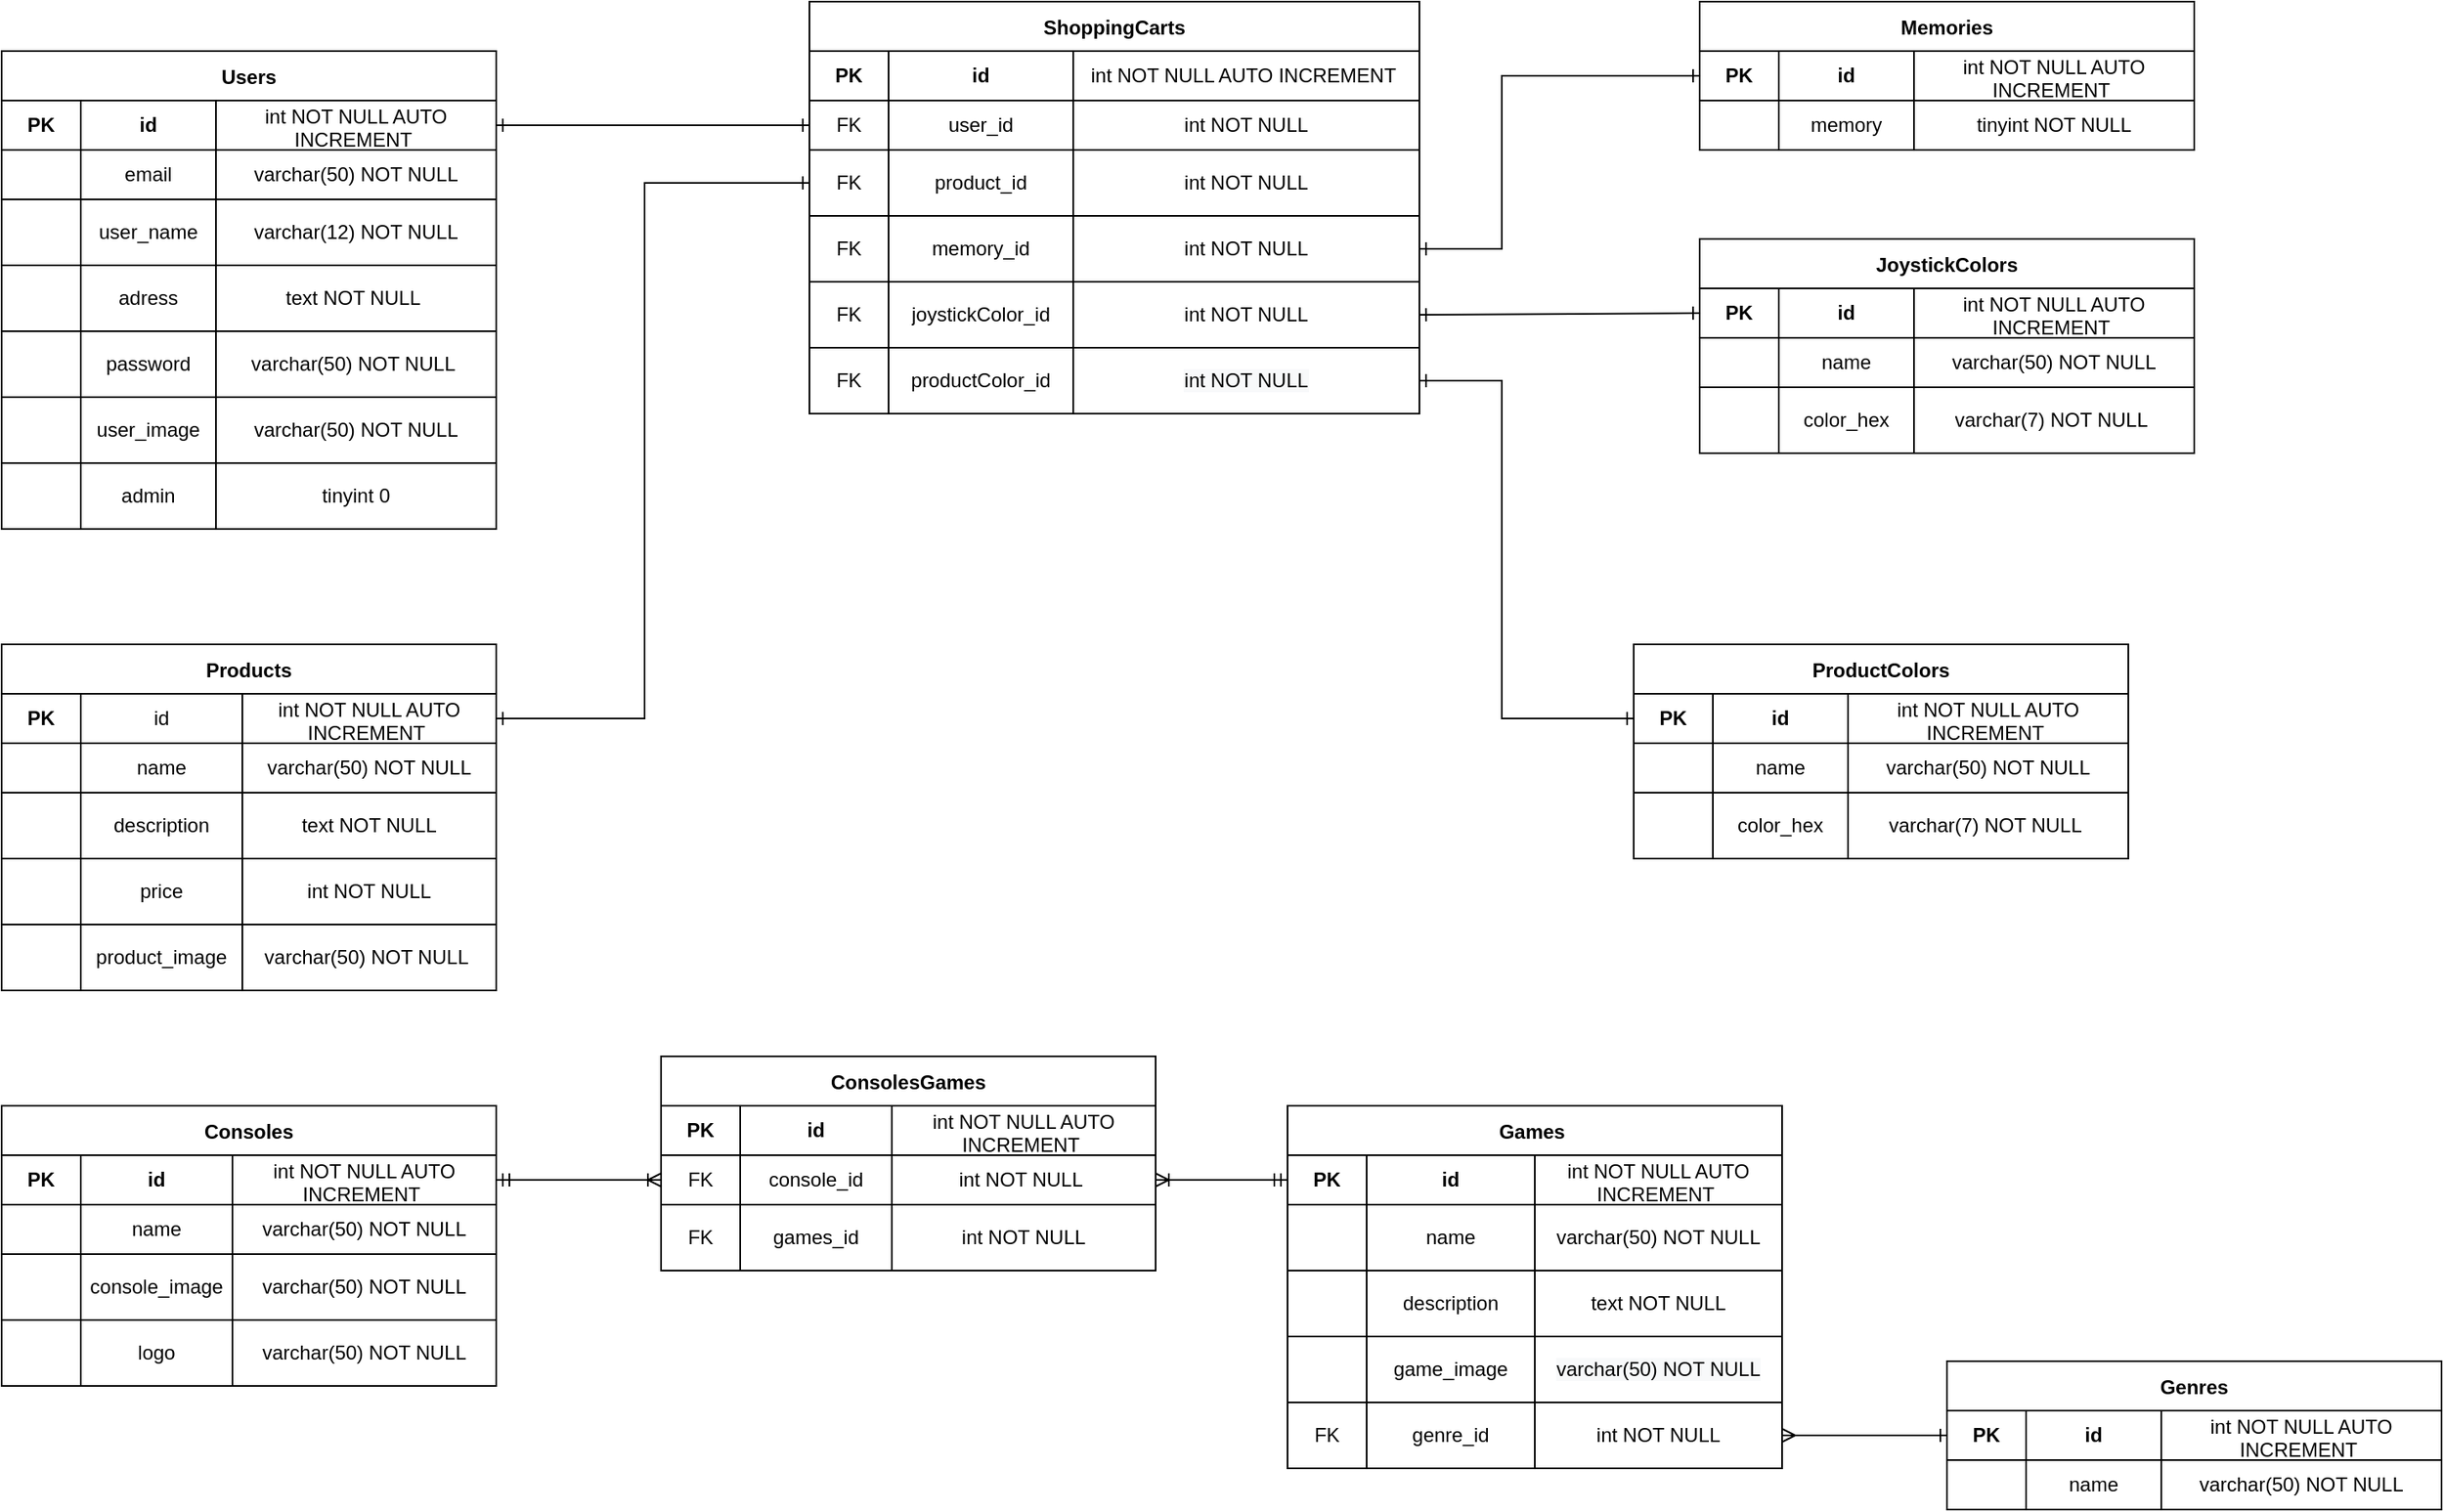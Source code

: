 <mxfile version="16.4.2" type="device"><diagram id="Uuc6GRRyOj9yJHIuV8ly" name="Page-1"><mxGraphModel dx="3389" dy="2111" grid="1" gridSize="10" guides="1" tooltips="1" connect="1" arrows="1" fold="1" page="1" pageScale="1" pageWidth="1700" pageHeight="1100" math="0" shadow="0"><root><mxCell id="0"/><mxCell id="1" parent="0"/><mxCell id="9LgNfFecICi6VEg6Y8LA-12" value="Users" style="shape=table;startSize=30;container=1;collapsible=0;childLayout=tableLayout;fontStyle=1;align=center;" vertex="1" parent="1"><mxGeometry x="80" y="110" width="300" height="290" as="geometry"/></mxCell><mxCell id="9LgNfFecICi6VEg6Y8LA-13" value="" style="shape=tableRow;horizontal=0;startSize=0;swimlaneHead=0;swimlaneBody=0;top=0;left=0;bottom=0;right=0;collapsible=0;dropTarget=0;fillColor=none;points=[[0,0.5],[1,0.5]];portConstraint=eastwest;" vertex="1" parent="9LgNfFecICi6VEg6Y8LA-12"><mxGeometry y="30" width="300" height="30" as="geometry"/></mxCell><mxCell id="9LgNfFecICi6VEg6Y8LA-14" value="&lt;b&gt;PK&lt;/b&gt;" style="shape=partialRectangle;html=1;whiteSpace=wrap;connectable=0;fillColor=none;top=0;left=0;bottom=0;right=0;overflow=hidden;" vertex="1" parent="9LgNfFecICi6VEg6Y8LA-13"><mxGeometry width="48" height="30" as="geometry"><mxRectangle width="48" height="30" as="alternateBounds"/></mxGeometry></mxCell><mxCell id="9LgNfFecICi6VEg6Y8LA-15" value="&lt;b&gt;id&lt;/b&gt;" style="shape=partialRectangle;html=1;whiteSpace=wrap;connectable=0;fillColor=none;top=0;left=0;bottom=0;right=0;overflow=hidden;" vertex="1" parent="9LgNfFecICi6VEg6Y8LA-13"><mxGeometry x="48" width="82" height="30" as="geometry"><mxRectangle width="82" height="30" as="alternateBounds"/></mxGeometry></mxCell><mxCell id="9LgNfFecICi6VEg6Y8LA-16" value="int NOT NULL AUTO INCREMENT&amp;nbsp;" style="shape=partialRectangle;html=1;whiteSpace=wrap;connectable=0;fillColor=none;top=0;left=0;bottom=0;right=0;overflow=hidden;" vertex="1" parent="9LgNfFecICi6VEg6Y8LA-13"><mxGeometry x="130" width="170" height="30" as="geometry"><mxRectangle width="170" height="30" as="alternateBounds"/></mxGeometry></mxCell><mxCell id="9LgNfFecICi6VEg6Y8LA-38" style="shape=tableRow;horizontal=0;startSize=0;swimlaneHead=0;swimlaneBody=0;top=0;left=0;bottom=0;right=0;collapsible=0;dropTarget=0;fillColor=none;points=[[0,0.5],[1,0.5]];portConstraint=eastwest;" vertex="1" parent="9LgNfFecICi6VEg6Y8LA-12"><mxGeometry y="60" width="300" height="30" as="geometry"/></mxCell><mxCell id="9LgNfFecICi6VEg6Y8LA-39" style="shape=partialRectangle;html=1;whiteSpace=wrap;connectable=0;fillColor=none;top=0;left=0;bottom=0;right=0;overflow=hidden;" vertex="1" parent="9LgNfFecICi6VEg6Y8LA-38"><mxGeometry width="48" height="30" as="geometry"><mxRectangle width="48" height="30" as="alternateBounds"/></mxGeometry></mxCell><mxCell id="9LgNfFecICi6VEg6Y8LA-40" value="email" style="shape=partialRectangle;html=1;whiteSpace=wrap;connectable=0;fillColor=none;top=0;left=0;bottom=0;right=0;overflow=hidden;" vertex="1" parent="9LgNfFecICi6VEg6Y8LA-38"><mxGeometry x="48" width="82" height="30" as="geometry"><mxRectangle width="82" height="30" as="alternateBounds"/></mxGeometry></mxCell><mxCell id="9LgNfFecICi6VEg6Y8LA-41" value="varchar(50) NOT NULL" style="shape=partialRectangle;html=1;whiteSpace=wrap;connectable=0;fillColor=none;top=0;left=0;bottom=0;right=0;overflow=hidden;" vertex="1" parent="9LgNfFecICi6VEg6Y8LA-38"><mxGeometry x="130" width="170" height="30" as="geometry"><mxRectangle width="170" height="30" as="alternateBounds"/></mxGeometry></mxCell><mxCell id="9LgNfFecICi6VEg6Y8LA-17" value="" style="shape=tableRow;horizontal=0;startSize=0;swimlaneHead=0;swimlaneBody=0;top=0;left=0;bottom=0;right=0;collapsible=0;dropTarget=0;fillColor=none;points=[[0,0.5],[1,0.5]];portConstraint=eastwest;" vertex="1" parent="9LgNfFecICi6VEg6Y8LA-12"><mxGeometry y="90" width="300" height="40" as="geometry"/></mxCell><mxCell id="9LgNfFecICi6VEg6Y8LA-18" value="" style="shape=partialRectangle;html=1;whiteSpace=wrap;connectable=0;fillColor=none;top=0;left=0;bottom=0;right=0;overflow=hidden;" vertex="1" parent="9LgNfFecICi6VEg6Y8LA-17"><mxGeometry width="48" height="40" as="geometry"><mxRectangle width="48" height="40" as="alternateBounds"/></mxGeometry></mxCell><mxCell id="9LgNfFecICi6VEg6Y8LA-19" value="user_name" style="shape=partialRectangle;html=1;whiteSpace=wrap;connectable=0;fillColor=none;top=0;left=0;bottom=0;right=0;overflow=hidden;" vertex="1" parent="9LgNfFecICi6VEg6Y8LA-17"><mxGeometry x="48" width="82" height="40" as="geometry"><mxRectangle width="82" height="40" as="alternateBounds"/></mxGeometry></mxCell><mxCell id="9LgNfFecICi6VEg6Y8LA-20" value="varchar(12) NOT NULL" style="shape=partialRectangle;html=1;whiteSpace=wrap;connectable=0;fillColor=none;top=0;left=0;bottom=0;right=0;overflow=hidden;" vertex="1" parent="9LgNfFecICi6VEg6Y8LA-17"><mxGeometry x="130" width="170" height="40" as="geometry"><mxRectangle width="170" height="40" as="alternateBounds"/></mxGeometry></mxCell><mxCell id="9LgNfFecICi6VEg6Y8LA-21" value="" style="shape=tableRow;horizontal=0;startSize=0;swimlaneHead=0;swimlaneBody=0;top=0;left=0;bottom=0;right=0;collapsible=0;dropTarget=0;fillColor=none;points=[[0,0.5],[1,0.5]];portConstraint=eastwest;" vertex="1" parent="9LgNfFecICi6VEg6Y8LA-12"><mxGeometry y="130" width="300" height="40" as="geometry"/></mxCell><mxCell id="9LgNfFecICi6VEg6Y8LA-22" value="" style="shape=partialRectangle;html=1;whiteSpace=wrap;connectable=0;fillColor=none;top=0;left=0;bottom=0;right=0;overflow=hidden;" vertex="1" parent="9LgNfFecICi6VEg6Y8LA-21"><mxGeometry width="48" height="40" as="geometry"><mxRectangle width="48" height="40" as="alternateBounds"/></mxGeometry></mxCell><mxCell id="9LgNfFecICi6VEg6Y8LA-23" value="adress" style="shape=partialRectangle;html=1;whiteSpace=wrap;connectable=0;fillColor=none;top=0;left=0;bottom=0;right=0;overflow=hidden;" vertex="1" parent="9LgNfFecICi6VEg6Y8LA-21"><mxGeometry x="48" width="82" height="40" as="geometry"><mxRectangle width="82" height="40" as="alternateBounds"/></mxGeometry></mxCell><mxCell id="9LgNfFecICi6VEg6Y8LA-24" value="text NOT NULL&amp;nbsp;" style="shape=partialRectangle;html=1;whiteSpace=wrap;connectable=0;fillColor=none;top=0;left=0;bottom=0;right=0;overflow=hidden;" vertex="1" parent="9LgNfFecICi6VEg6Y8LA-21"><mxGeometry x="130" width="170" height="40" as="geometry"><mxRectangle width="170" height="40" as="alternateBounds"/></mxGeometry></mxCell><mxCell id="9LgNfFecICi6VEg6Y8LA-26" style="shape=tableRow;horizontal=0;startSize=0;swimlaneHead=0;swimlaneBody=0;top=0;left=0;bottom=0;right=0;collapsible=0;dropTarget=0;fillColor=none;points=[[0,0.5],[1,0.5]];portConstraint=eastwest;" vertex="1" parent="9LgNfFecICi6VEg6Y8LA-12"><mxGeometry y="170" width="300" height="40" as="geometry"/></mxCell><mxCell id="9LgNfFecICi6VEg6Y8LA-27" style="shape=partialRectangle;html=1;whiteSpace=wrap;connectable=0;fillColor=none;top=0;left=0;bottom=0;right=0;overflow=hidden;" vertex="1" parent="9LgNfFecICi6VEg6Y8LA-26"><mxGeometry width="48" height="40" as="geometry"><mxRectangle width="48" height="40" as="alternateBounds"/></mxGeometry></mxCell><mxCell id="9LgNfFecICi6VEg6Y8LA-28" value="password" style="shape=partialRectangle;html=1;whiteSpace=wrap;connectable=0;fillColor=none;top=0;left=0;bottom=0;right=0;overflow=hidden;" vertex="1" parent="9LgNfFecICi6VEg6Y8LA-26"><mxGeometry x="48" width="82" height="40" as="geometry"><mxRectangle width="82" height="40" as="alternateBounds"/></mxGeometry></mxCell><mxCell id="9LgNfFecICi6VEg6Y8LA-29" value="varchar(50) NOT NULL&amp;nbsp;" style="shape=partialRectangle;html=1;whiteSpace=wrap;connectable=0;fillColor=none;top=0;left=0;bottom=0;right=0;overflow=hidden;" vertex="1" parent="9LgNfFecICi6VEg6Y8LA-26"><mxGeometry x="130" width="170" height="40" as="geometry"><mxRectangle width="170" height="40" as="alternateBounds"/></mxGeometry></mxCell><mxCell id="9LgNfFecICi6VEg6Y8LA-30" style="shape=tableRow;horizontal=0;startSize=0;swimlaneHead=0;swimlaneBody=0;top=0;left=0;bottom=0;right=0;collapsible=0;dropTarget=0;fillColor=none;points=[[0,0.5],[1,0.5]];portConstraint=eastwest;" vertex="1" parent="9LgNfFecICi6VEg6Y8LA-12"><mxGeometry y="210" width="300" height="40" as="geometry"/></mxCell><mxCell id="9LgNfFecICi6VEg6Y8LA-31" style="shape=partialRectangle;html=1;whiteSpace=wrap;connectable=0;fillColor=none;top=0;left=0;bottom=0;right=0;overflow=hidden;" vertex="1" parent="9LgNfFecICi6VEg6Y8LA-30"><mxGeometry width="48" height="40" as="geometry"><mxRectangle width="48" height="40" as="alternateBounds"/></mxGeometry></mxCell><mxCell id="9LgNfFecICi6VEg6Y8LA-32" value="user_image" style="shape=partialRectangle;html=1;whiteSpace=wrap;connectable=0;fillColor=none;top=0;left=0;bottom=0;right=0;overflow=hidden;" vertex="1" parent="9LgNfFecICi6VEg6Y8LA-30"><mxGeometry x="48" width="82" height="40" as="geometry"><mxRectangle width="82" height="40" as="alternateBounds"/></mxGeometry></mxCell><mxCell id="9LgNfFecICi6VEg6Y8LA-33" value="varchar(50) NOT NULL" style="shape=partialRectangle;html=1;whiteSpace=wrap;connectable=0;fillColor=none;top=0;left=0;bottom=0;right=0;overflow=hidden;" vertex="1" parent="9LgNfFecICi6VEg6Y8LA-30"><mxGeometry x="130" width="170" height="40" as="geometry"><mxRectangle width="170" height="40" as="alternateBounds"/></mxGeometry></mxCell><mxCell id="9LgNfFecICi6VEg6Y8LA-34" style="shape=tableRow;horizontal=0;startSize=0;swimlaneHead=0;swimlaneBody=0;top=0;left=0;bottom=0;right=0;collapsible=0;dropTarget=0;fillColor=none;points=[[0,0.5],[1,0.5]];portConstraint=eastwest;" vertex="1" parent="9LgNfFecICi6VEg6Y8LA-12"><mxGeometry y="250" width="300" height="40" as="geometry"/></mxCell><mxCell id="9LgNfFecICi6VEg6Y8LA-35" style="shape=partialRectangle;html=1;whiteSpace=wrap;connectable=0;fillColor=none;top=0;left=0;bottom=0;right=0;overflow=hidden;" vertex="1" parent="9LgNfFecICi6VEg6Y8LA-34"><mxGeometry width="48" height="40" as="geometry"><mxRectangle width="48" height="40" as="alternateBounds"/></mxGeometry></mxCell><mxCell id="9LgNfFecICi6VEg6Y8LA-36" value="admin" style="shape=partialRectangle;html=1;whiteSpace=wrap;connectable=0;fillColor=none;top=0;left=0;bottom=0;right=0;overflow=hidden;" vertex="1" parent="9LgNfFecICi6VEg6Y8LA-34"><mxGeometry x="48" width="82" height="40" as="geometry"><mxRectangle width="82" height="40" as="alternateBounds"/></mxGeometry></mxCell><mxCell id="9LgNfFecICi6VEg6Y8LA-37" value="tinyint 0" style="shape=partialRectangle;html=1;whiteSpace=wrap;connectable=0;fillColor=none;top=0;left=0;bottom=0;right=0;overflow=hidden;" vertex="1" parent="9LgNfFecICi6VEg6Y8LA-34"><mxGeometry x="130" width="170" height="40" as="geometry"><mxRectangle width="170" height="40" as="alternateBounds"/></mxGeometry></mxCell><mxCell id="9LgNfFecICi6VEg6Y8LA-59" value="Products" style="shape=table;startSize=30;container=1;collapsible=0;childLayout=tableLayout;fontStyle=1;align=center;" vertex="1" parent="1"><mxGeometry x="80" y="470" width="300" height="210" as="geometry"/></mxCell><mxCell id="9LgNfFecICi6VEg6Y8LA-60" value="" style="shape=tableRow;horizontal=0;startSize=0;swimlaneHead=0;swimlaneBody=0;top=0;left=0;bottom=0;right=0;collapsible=0;dropTarget=0;fillColor=none;points=[[0,0.5],[1,0.5]];portConstraint=eastwest;" vertex="1" parent="9LgNfFecICi6VEg6Y8LA-59"><mxGeometry y="30" width="300" height="30" as="geometry"/></mxCell><mxCell id="9LgNfFecICi6VEg6Y8LA-61" value="&lt;b&gt;PK&lt;/b&gt;" style="shape=partialRectangle;html=1;whiteSpace=wrap;connectable=0;fillColor=none;top=0;left=0;bottom=0;right=0;overflow=hidden;" vertex="1" parent="9LgNfFecICi6VEg6Y8LA-60"><mxGeometry width="48" height="30" as="geometry"><mxRectangle width="48" height="30" as="alternateBounds"/></mxGeometry></mxCell><mxCell id="9LgNfFecICi6VEg6Y8LA-62" value="id" style="shape=partialRectangle;html=1;whiteSpace=wrap;connectable=0;fillColor=none;top=0;left=0;bottom=0;right=0;overflow=hidden;" vertex="1" parent="9LgNfFecICi6VEg6Y8LA-60"><mxGeometry x="48" width="98" height="30" as="geometry"><mxRectangle width="98" height="30" as="alternateBounds"/></mxGeometry></mxCell><mxCell id="9LgNfFecICi6VEg6Y8LA-63" value="int NOT NULL AUTO INCREMENT&amp;nbsp;" style="shape=partialRectangle;html=1;whiteSpace=wrap;connectable=0;fillColor=none;top=0;left=0;bottom=0;right=0;overflow=hidden;" vertex="1" parent="9LgNfFecICi6VEg6Y8LA-60"><mxGeometry x="146" width="154" height="30" as="geometry"><mxRectangle width="154" height="30" as="alternateBounds"/></mxGeometry></mxCell><mxCell id="9LgNfFecICi6VEg6Y8LA-64" style="shape=tableRow;horizontal=0;startSize=0;swimlaneHead=0;swimlaneBody=0;top=0;left=0;bottom=0;right=0;collapsible=0;dropTarget=0;fillColor=none;points=[[0,0.5],[1,0.5]];portConstraint=eastwest;" vertex="1" parent="9LgNfFecICi6VEg6Y8LA-59"><mxGeometry y="60" width="300" height="30" as="geometry"/></mxCell><mxCell id="9LgNfFecICi6VEg6Y8LA-65" style="shape=partialRectangle;html=1;whiteSpace=wrap;connectable=0;fillColor=none;top=0;left=0;bottom=0;right=0;overflow=hidden;" vertex="1" parent="9LgNfFecICi6VEg6Y8LA-64"><mxGeometry width="48" height="30" as="geometry"><mxRectangle width="48" height="30" as="alternateBounds"/></mxGeometry></mxCell><mxCell id="9LgNfFecICi6VEg6Y8LA-66" value="name" style="shape=partialRectangle;html=1;whiteSpace=wrap;connectable=0;fillColor=none;top=0;left=0;bottom=0;right=0;overflow=hidden;" vertex="1" parent="9LgNfFecICi6VEg6Y8LA-64"><mxGeometry x="48" width="98" height="30" as="geometry"><mxRectangle width="98" height="30" as="alternateBounds"/></mxGeometry></mxCell><mxCell id="9LgNfFecICi6VEg6Y8LA-67" value="varchar(50) NOT NULL" style="shape=partialRectangle;html=1;whiteSpace=wrap;connectable=0;fillColor=none;top=0;left=0;bottom=0;right=0;overflow=hidden;" vertex="1" parent="9LgNfFecICi6VEg6Y8LA-64"><mxGeometry x="146" width="154" height="30" as="geometry"><mxRectangle width="154" height="30" as="alternateBounds"/></mxGeometry></mxCell><mxCell id="9LgNfFecICi6VEg6Y8LA-68" value="" style="shape=tableRow;horizontal=0;startSize=0;swimlaneHead=0;swimlaneBody=0;top=0;left=0;bottom=0;right=0;collapsible=0;dropTarget=0;fillColor=none;points=[[0,0.5],[1,0.5]];portConstraint=eastwest;" vertex="1" parent="9LgNfFecICi6VEg6Y8LA-59"><mxGeometry y="90" width="300" height="40" as="geometry"/></mxCell><mxCell id="9LgNfFecICi6VEg6Y8LA-69" value="" style="shape=partialRectangle;html=1;whiteSpace=wrap;connectable=0;fillColor=none;top=0;left=0;bottom=0;right=0;overflow=hidden;" vertex="1" parent="9LgNfFecICi6VEg6Y8LA-68"><mxGeometry width="48" height="40" as="geometry"><mxRectangle width="48" height="40" as="alternateBounds"/></mxGeometry></mxCell><mxCell id="9LgNfFecICi6VEg6Y8LA-70" value="description" style="shape=partialRectangle;html=1;whiteSpace=wrap;connectable=0;fillColor=none;top=0;left=0;bottom=0;right=0;overflow=hidden;" vertex="1" parent="9LgNfFecICi6VEg6Y8LA-68"><mxGeometry x="48" width="98" height="40" as="geometry"><mxRectangle width="98" height="40" as="alternateBounds"/></mxGeometry></mxCell><mxCell id="9LgNfFecICi6VEg6Y8LA-71" value="text NOT NULL" style="shape=partialRectangle;html=1;whiteSpace=wrap;connectable=0;fillColor=none;top=0;left=0;bottom=0;right=0;overflow=hidden;" vertex="1" parent="9LgNfFecICi6VEg6Y8LA-68"><mxGeometry x="146" width="154" height="40" as="geometry"><mxRectangle width="154" height="40" as="alternateBounds"/></mxGeometry></mxCell><mxCell id="9LgNfFecICi6VEg6Y8LA-72" value="" style="shape=tableRow;horizontal=0;startSize=0;swimlaneHead=0;swimlaneBody=0;top=0;left=0;bottom=0;right=0;collapsible=0;dropTarget=0;fillColor=none;points=[[0,0.5],[1,0.5]];portConstraint=eastwest;" vertex="1" parent="9LgNfFecICi6VEg6Y8LA-59"><mxGeometry y="130" width="300" height="40" as="geometry"/></mxCell><mxCell id="9LgNfFecICi6VEg6Y8LA-73" value="" style="shape=partialRectangle;html=1;whiteSpace=wrap;connectable=0;fillColor=none;top=0;left=0;bottom=0;right=0;overflow=hidden;" vertex="1" parent="9LgNfFecICi6VEg6Y8LA-72"><mxGeometry width="48" height="40" as="geometry"><mxRectangle width="48" height="40" as="alternateBounds"/></mxGeometry></mxCell><mxCell id="9LgNfFecICi6VEg6Y8LA-74" value="price" style="shape=partialRectangle;html=1;whiteSpace=wrap;connectable=0;fillColor=none;top=0;left=0;bottom=0;right=0;overflow=hidden;" vertex="1" parent="9LgNfFecICi6VEg6Y8LA-72"><mxGeometry x="48" width="98" height="40" as="geometry"><mxRectangle width="98" height="40" as="alternateBounds"/></mxGeometry></mxCell><mxCell id="9LgNfFecICi6VEg6Y8LA-75" value="int NOT NULL" style="shape=partialRectangle;html=1;whiteSpace=wrap;connectable=0;fillColor=none;top=0;left=0;bottom=0;right=0;overflow=hidden;" vertex="1" parent="9LgNfFecICi6VEg6Y8LA-72"><mxGeometry x="146" width="154" height="40" as="geometry"><mxRectangle width="154" height="40" as="alternateBounds"/></mxGeometry></mxCell><mxCell id="9LgNfFecICi6VEg6Y8LA-76" style="shape=tableRow;horizontal=0;startSize=0;swimlaneHead=0;swimlaneBody=0;top=0;left=0;bottom=0;right=0;collapsible=0;dropTarget=0;fillColor=none;points=[[0,0.5],[1,0.5]];portConstraint=eastwest;" vertex="1" parent="9LgNfFecICi6VEg6Y8LA-59"><mxGeometry y="170" width="300" height="40" as="geometry"/></mxCell><mxCell id="9LgNfFecICi6VEg6Y8LA-77" style="shape=partialRectangle;html=1;whiteSpace=wrap;connectable=0;fillColor=none;top=0;left=0;bottom=0;right=0;overflow=hidden;" vertex="1" parent="9LgNfFecICi6VEg6Y8LA-76"><mxGeometry width="48" height="40" as="geometry"><mxRectangle width="48" height="40" as="alternateBounds"/></mxGeometry></mxCell><mxCell id="9LgNfFecICi6VEg6Y8LA-78" value="product_image" style="shape=partialRectangle;html=1;whiteSpace=wrap;connectable=0;fillColor=none;top=0;left=0;bottom=0;right=0;overflow=hidden;" vertex="1" parent="9LgNfFecICi6VEg6Y8LA-76"><mxGeometry x="48" width="98" height="40" as="geometry"><mxRectangle width="98" height="40" as="alternateBounds"/></mxGeometry></mxCell><mxCell id="9LgNfFecICi6VEg6Y8LA-79" value="varchar(50) NOT NULL&amp;nbsp;" style="shape=partialRectangle;html=1;whiteSpace=wrap;connectable=0;fillColor=none;top=0;left=0;bottom=0;right=0;overflow=hidden;" vertex="1" parent="9LgNfFecICi6VEg6Y8LA-76"><mxGeometry x="146" width="154" height="40" as="geometry"><mxRectangle width="154" height="40" as="alternateBounds"/></mxGeometry></mxCell><mxCell id="9LgNfFecICi6VEg6Y8LA-129" value="Memories" style="shape=table;startSize=30;container=1;collapsible=0;childLayout=tableLayout;fontStyle=1;align=center;" vertex="1" parent="1"><mxGeometry x="1110" y="80" width="300" height="90" as="geometry"/></mxCell><mxCell id="9LgNfFecICi6VEg6Y8LA-130" value="" style="shape=tableRow;horizontal=0;startSize=0;swimlaneHead=0;swimlaneBody=0;top=0;left=0;bottom=0;right=0;collapsible=0;dropTarget=0;fillColor=none;points=[[0,0.5],[1,0.5]];portConstraint=eastwest;" vertex="1" parent="9LgNfFecICi6VEg6Y8LA-129"><mxGeometry y="30" width="300" height="30" as="geometry"/></mxCell><mxCell id="9LgNfFecICi6VEg6Y8LA-131" value="&lt;b&gt;PK&lt;/b&gt;" style="shape=partialRectangle;html=1;whiteSpace=wrap;connectable=0;fillColor=none;top=0;left=0;bottom=0;right=0;overflow=hidden;" vertex="1" parent="9LgNfFecICi6VEg6Y8LA-130"><mxGeometry width="48" height="30" as="geometry"><mxRectangle width="48" height="30" as="alternateBounds"/></mxGeometry></mxCell><mxCell id="9LgNfFecICi6VEg6Y8LA-132" value="&lt;b&gt;id&lt;/b&gt;" style="shape=partialRectangle;html=1;whiteSpace=wrap;connectable=0;fillColor=none;top=0;left=0;bottom=0;right=0;overflow=hidden;" vertex="1" parent="9LgNfFecICi6VEg6Y8LA-130"><mxGeometry x="48" width="82" height="30" as="geometry"><mxRectangle width="82" height="30" as="alternateBounds"/></mxGeometry></mxCell><mxCell id="9LgNfFecICi6VEg6Y8LA-133" value="int NOT NULL AUTO INCREMENT&amp;nbsp;" style="shape=partialRectangle;html=1;whiteSpace=wrap;connectable=0;fillColor=none;top=0;left=0;bottom=0;right=0;overflow=hidden;" vertex="1" parent="9LgNfFecICi6VEg6Y8LA-130"><mxGeometry x="130" width="170" height="30" as="geometry"><mxRectangle width="170" height="30" as="alternateBounds"/></mxGeometry></mxCell><mxCell id="9LgNfFecICi6VEg6Y8LA-134" style="shape=tableRow;horizontal=0;startSize=0;swimlaneHead=0;swimlaneBody=0;top=0;left=0;bottom=0;right=0;collapsible=0;dropTarget=0;fillColor=none;points=[[0,0.5],[1,0.5]];portConstraint=eastwest;" vertex="1" parent="9LgNfFecICi6VEg6Y8LA-129"><mxGeometry y="60" width="300" height="30" as="geometry"/></mxCell><mxCell id="9LgNfFecICi6VEg6Y8LA-135" style="shape=partialRectangle;html=1;whiteSpace=wrap;connectable=0;fillColor=none;top=0;left=0;bottom=0;right=0;overflow=hidden;" vertex="1" parent="9LgNfFecICi6VEg6Y8LA-134"><mxGeometry width="48" height="30" as="geometry"><mxRectangle width="48" height="30" as="alternateBounds"/></mxGeometry></mxCell><mxCell id="9LgNfFecICi6VEg6Y8LA-136" value="memory" style="shape=partialRectangle;html=1;whiteSpace=wrap;connectable=0;fillColor=none;top=0;left=0;bottom=0;right=0;overflow=hidden;" vertex="1" parent="9LgNfFecICi6VEg6Y8LA-134"><mxGeometry x="48" width="82" height="30" as="geometry"><mxRectangle width="82" height="30" as="alternateBounds"/></mxGeometry></mxCell><mxCell id="9LgNfFecICi6VEg6Y8LA-137" value="tinyint NOT NULL" style="shape=partialRectangle;html=1;whiteSpace=wrap;connectable=0;fillColor=none;top=0;left=0;bottom=0;right=0;overflow=hidden;" vertex="1" parent="9LgNfFecICi6VEg6Y8LA-134"><mxGeometry x="130" width="170" height="30" as="geometry"><mxRectangle width="170" height="30" as="alternateBounds"/></mxGeometry></mxCell><mxCell id="9LgNfFecICi6VEg6Y8LA-142" value="Consoles" style="shape=table;startSize=30;container=1;collapsible=0;childLayout=tableLayout;fontStyle=1;align=center;" vertex="1" parent="1"><mxGeometry x="80" y="750" width="300" height="170" as="geometry"/></mxCell><mxCell id="9LgNfFecICi6VEg6Y8LA-143" value="" style="shape=tableRow;horizontal=0;startSize=0;swimlaneHead=0;swimlaneBody=0;top=0;left=0;bottom=0;right=0;collapsible=0;dropTarget=0;fillColor=none;points=[[0,0.5],[1,0.5]];portConstraint=eastwest;" vertex="1" parent="9LgNfFecICi6VEg6Y8LA-142"><mxGeometry y="30" width="300" height="30" as="geometry"/></mxCell><mxCell id="9LgNfFecICi6VEg6Y8LA-144" value="&lt;b&gt;PK&lt;/b&gt;" style="shape=partialRectangle;html=1;whiteSpace=wrap;connectable=0;fillColor=none;top=0;left=0;bottom=0;right=0;overflow=hidden;" vertex="1" parent="9LgNfFecICi6VEg6Y8LA-143"><mxGeometry width="48" height="30" as="geometry"><mxRectangle width="48" height="30" as="alternateBounds"/></mxGeometry></mxCell><mxCell id="9LgNfFecICi6VEg6Y8LA-145" value="&lt;b&gt;id&lt;/b&gt;" style="shape=partialRectangle;html=1;whiteSpace=wrap;connectable=0;fillColor=none;top=0;left=0;bottom=0;right=0;overflow=hidden;" vertex="1" parent="9LgNfFecICi6VEg6Y8LA-143"><mxGeometry x="48" width="92" height="30" as="geometry"><mxRectangle width="92" height="30" as="alternateBounds"/></mxGeometry></mxCell><mxCell id="9LgNfFecICi6VEg6Y8LA-146" value="int NOT NULL AUTO INCREMENT&amp;nbsp;" style="shape=partialRectangle;html=1;whiteSpace=wrap;connectable=0;fillColor=none;top=0;left=0;bottom=0;right=0;overflow=hidden;" vertex="1" parent="9LgNfFecICi6VEg6Y8LA-143"><mxGeometry x="140" width="160" height="30" as="geometry"><mxRectangle width="160" height="30" as="alternateBounds"/></mxGeometry></mxCell><mxCell id="9LgNfFecICi6VEg6Y8LA-147" style="shape=tableRow;horizontal=0;startSize=0;swimlaneHead=0;swimlaneBody=0;top=0;left=0;bottom=0;right=0;collapsible=0;dropTarget=0;fillColor=none;points=[[0,0.5],[1,0.5]];portConstraint=eastwest;" vertex="1" parent="9LgNfFecICi6VEg6Y8LA-142"><mxGeometry y="60" width="300" height="30" as="geometry"/></mxCell><mxCell id="9LgNfFecICi6VEg6Y8LA-148" style="shape=partialRectangle;html=1;whiteSpace=wrap;connectable=0;fillColor=none;top=0;left=0;bottom=0;right=0;overflow=hidden;" vertex="1" parent="9LgNfFecICi6VEg6Y8LA-147"><mxGeometry width="48" height="30" as="geometry"><mxRectangle width="48" height="30" as="alternateBounds"/></mxGeometry></mxCell><mxCell id="9LgNfFecICi6VEg6Y8LA-149" value="name" style="shape=partialRectangle;html=1;whiteSpace=wrap;connectable=0;fillColor=none;top=0;left=0;bottom=0;right=0;overflow=hidden;" vertex="1" parent="9LgNfFecICi6VEg6Y8LA-147"><mxGeometry x="48" width="92" height="30" as="geometry"><mxRectangle width="92" height="30" as="alternateBounds"/></mxGeometry></mxCell><mxCell id="9LgNfFecICi6VEg6Y8LA-150" value="varchar(50) NOT NULL" style="shape=partialRectangle;html=1;whiteSpace=wrap;connectable=0;fillColor=none;top=0;left=0;bottom=0;right=0;overflow=hidden;" vertex="1" parent="9LgNfFecICi6VEg6Y8LA-147"><mxGeometry x="140" width="160" height="30" as="geometry"><mxRectangle width="160" height="30" as="alternateBounds"/></mxGeometry></mxCell><mxCell id="9LgNfFecICi6VEg6Y8LA-151" value="" style="shape=tableRow;horizontal=0;startSize=0;swimlaneHead=0;swimlaneBody=0;top=0;left=0;bottom=0;right=0;collapsible=0;dropTarget=0;fillColor=none;points=[[0,0.5],[1,0.5]];portConstraint=eastwest;" vertex="1" parent="9LgNfFecICi6VEg6Y8LA-142"><mxGeometry y="90" width="300" height="40" as="geometry"/></mxCell><mxCell id="9LgNfFecICi6VEg6Y8LA-152" value="" style="shape=partialRectangle;html=1;whiteSpace=wrap;connectable=0;fillColor=none;top=0;left=0;bottom=0;right=0;overflow=hidden;" vertex="1" parent="9LgNfFecICi6VEg6Y8LA-151"><mxGeometry width="48" height="40" as="geometry"><mxRectangle width="48" height="40" as="alternateBounds"/></mxGeometry></mxCell><mxCell id="9LgNfFecICi6VEg6Y8LA-153" value="console_image" style="shape=partialRectangle;html=1;whiteSpace=wrap;connectable=0;fillColor=none;top=0;left=0;bottom=0;right=0;overflow=hidden;" vertex="1" parent="9LgNfFecICi6VEg6Y8LA-151"><mxGeometry x="48" width="92" height="40" as="geometry"><mxRectangle width="92" height="40" as="alternateBounds"/></mxGeometry></mxCell><mxCell id="9LgNfFecICi6VEg6Y8LA-154" value="varchar(50) NOT NULL" style="shape=partialRectangle;html=1;whiteSpace=wrap;connectable=0;fillColor=none;top=0;left=0;bottom=0;right=0;overflow=hidden;" vertex="1" parent="9LgNfFecICi6VEg6Y8LA-151"><mxGeometry x="140" width="160" height="40" as="geometry"><mxRectangle width="160" height="40" as="alternateBounds"/></mxGeometry></mxCell><mxCell id="9LgNfFecICi6VEg6Y8LA-155" value="" style="shape=tableRow;horizontal=0;startSize=0;swimlaneHead=0;swimlaneBody=0;top=0;left=0;bottom=0;right=0;collapsible=0;dropTarget=0;fillColor=none;points=[[0,0.5],[1,0.5]];portConstraint=eastwest;" vertex="1" parent="9LgNfFecICi6VEg6Y8LA-142"><mxGeometry y="130" width="300" height="40" as="geometry"/></mxCell><mxCell id="9LgNfFecICi6VEg6Y8LA-156" value="" style="shape=partialRectangle;html=1;whiteSpace=wrap;connectable=0;fillColor=none;top=0;left=0;bottom=0;right=0;overflow=hidden;" vertex="1" parent="9LgNfFecICi6VEg6Y8LA-155"><mxGeometry width="48" height="40" as="geometry"><mxRectangle width="48" height="40" as="alternateBounds"/></mxGeometry></mxCell><mxCell id="9LgNfFecICi6VEg6Y8LA-157" value="logo" style="shape=partialRectangle;html=1;whiteSpace=wrap;connectable=0;fillColor=none;top=0;left=0;bottom=0;right=0;overflow=hidden;" vertex="1" parent="9LgNfFecICi6VEg6Y8LA-155"><mxGeometry x="48" width="92" height="40" as="geometry"><mxRectangle width="92" height="40" as="alternateBounds"/></mxGeometry></mxCell><mxCell id="9LgNfFecICi6VEg6Y8LA-158" value="varchar(50) NOT NULL" style="shape=partialRectangle;html=1;whiteSpace=wrap;connectable=0;fillColor=none;top=0;left=0;bottom=0;right=0;overflow=hidden;" vertex="1" parent="9LgNfFecICi6VEg6Y8LA-155"><mxGeometry x="140" width="160" height="40" as="geometry"><mxRectangle width="160" height="40" as="alternateBounds"/></mxGeometry></mxCell><mxCell id="9LgNfFecICi6VEg6Y8LA-171" value="Games " style="shape=table;startSize=30;container=1;collapsible=0;childLayout=tableLayout;fontStyle=1;align=center;" vertex="1" parent="1"><mxGeometry x="860" y="750" width="300" height="220" as="geometry"/></mxCell><mxCell id="9LgNfFecICi6VEg6Y8LA-172" value="" style="shape=tableRow;horizontal=0;startSize=0;swimlaneHead=0;swimlaneBody=0;top=0;left=0;bottom=0;right=0;collapsible=0;dropTarget=0;fillColor=none;points=[[0,0.5],[1,0.5]];portConstraint=eastwest;" vertex="1" parent="9LgNfFecICi6VEg6Y8LA-171"><mxGeometry y="30" width="300" height="30" as="geometry"/></mxCell><mxCell id="9LgNfFecICi6VEg6Y8LA-173" value="&lt;b&gt;PK&lt;/b&gt;" style="shape=partialRectangle;html=1;whiteSpace=wrap;connectable=0;fillColor=none;top=0;left=0;bottom=0;right=0;overflow=hidden;" vertex="1" parent="9LgNfFecICi6VEg6Y8LA-172"><mxGeometry width="48" height="30" as="geometry"><mxRectangle width="48" height="30" as="alternateBounds"/></mxGeometry></mxCell><mxCell id="9LgNfFecICi6VEg6Y8LA-174" value="&lt;b&gt;id&lt;/b&gt;" style="shape=partialRectangle;html=1;whiteSpace=wrap;connectable=0;fillColor=none;top=0;left=0;bottom=0;right=0;overflow=hidden;" vertex="1" parent="9LgNfFecICi6VEg6Y8LA-172"><mxGeometry x="48" width="102" height="30" as="geometry"><mxRectangle width="102" height="30" as="alternateBounds"/></mxGeometry></mxCell><mxCell id="9LgNfFecICi6VEg6Y8LA-175" value="int NOT NULL AUTO INCREMENT&amp;nbsp;" style="shape=partialRectangle;html=1;whiteSpace=wrap;connectable=0;fillColor=none;top=0;left=0;bottom=0;right=0;overflow=hidden;" vertex="1" parent="9LgNfFecICi6VEg6Y8LA-172"><mxGeometry x="150" width="150" height="30" as="geometry"><mxRectangle width="150" height="30" as="alternateBounds"/></mxGeometry></mxCell><mxCell id="9LgNfFecICi6VEg6Y8LA-176" style="shape=tableRow;horizontal=0;startSize=0;swimlaneHead=0;swimlaneBody=0;top=0;left=0;bottom=0;right=0;collapsible=0;dropTarget=0;fillColor=none;points=[[0,0.5],[1,0.5]];portConstraint=eastwest;" vertex="1" parent="9LgNfFecICi6VEg6Y8LA-171"><mxGeometry y="60" width="300" height="40" as="geometry"/></mxCell><mxCell id="9LgNfFecICi6VEg6Y8LA-177" style="shape=partialRectangle;html=1;whiteSpace=wrap;connectable=0;fillColor=none;top=0;left=0;bottom=0;right=0;overflow=hidden;" vertex="1" parent="9LgNfFecICi6VEg6Y8LA-176"><mxGeometry width="48" height="40" as="geometry"><mxRectangle width="48" height="40" as="alternateBounds"/></mxGeometry></mxCell><mxCell id="9LgNfFecICi6VEg6Y8LA-178" value="name" style="shape=partialRectangle;html=1;whiteSpace=wrap;connectable=0;fillColor=none;top=0;left=0;bottom=0;right=0;overflow=hidden;" vertex="1" parent="9LgNfFecICi6VEg6Y8LA-176"><mxGeometry x="48" width="102" height="40" as="geometry"><mxRectangle width="102" height="40" as="alternateBounds"/></mxGeometry></mxCell><mxCell id="9LgNfFecICi6VEg6Y8LA-179" value="varchar(50) NOT NULL" style="shape=partialRectangle;html=1;whiteSpace=wrap;connectable=0;fillColor=none;top=0;left=0;bottom=0;right=0;overflow=hidden;" vertex="1" parent="9LgNfFecICi6VEg6Y8LA-176"><mxGeometry x="150" width="150" height="40" as="geometry"><mxRectangle width="150" height="40" as="alternateBounds"/></mxGeometry></mxCell><mxCell id="9LgNfFecICi6VEg6Y8LA-180" value="" style="shape=tableRow;horizontal=0;startSize=0;swimlaneHead=0;swimlaneBody=0;top=0;left=0;bottom=0;right=0;collapsible=0;dropTarget=0;fillColor=none;points=[[0,0.5],[1,0.5]];portConstraint=eastwest;" vertex="1" parent="9LgNfFecICi6VEg6Y8LA-171"><mxGeometry y="100" width="300" height="40" as="geometry"/></mxCell><mxCell id="9LgNfFecICi6VEg6Y8LA-181" value="" style="shape=partialRectangle;html=1;whiteSpace=wrap;connectable=0;fillColor=none;top=0;left=0;bottom=0;right=0;overflow=hidden;" vertex="1" parent="9LgNfFecICi6VEg6Y8LA-180"><mxGeometry width="48" height="40" as="geometry"><mxRectangle width="48" height="40" as="alternateBounds"/></mxGeometry></mxCell><mxCell id="9LgNfFecICi6VEg6Y8LA-182" value="description" style="shape=partialRectangle;html=1;whiteSpace=wrap;connectable=0;fillColor=none;top=0;left=0;bottom=0;right=0;overflow=hidden;" vertex="1" parent="9LgNfFecICi6VEg6Y8LA-180"><mxGeometry x="48" width="102" height="40" as="geometry"><mxRectangle width="102" height="40" as="alternateBounds"/></mxGeometry></mxCell><mxCell id="9LgNfFecICi6VEg6Y8LA-183" value="text NOT NULL" style="shape=partialRectangle;html=1;whiteSpace=wrap;connectable=0;fillColor=none;top=0;left=0;bottom=0;right=0;overflow=hidden;" vertex="1" parent="9LgNfFecICi6VEg6Y8LA-180"><mxGeometry x="150" width="150" height="40" as="geometry"><mxRectangle width="150" height="40" as="alternateBounds"/></mxGeometry></mxCell><mxCell id="9LgNfFecICi6VEg6Y8LA-196" style="shape=tableRow;horizontal=0;startSize=0;swimlaneHead=0;swimlaneBody=0;top=0;left=0;bottom=0;right=0;collapsible=0;dropTarget=0;fillColor=none;points=[[0,0.5],[1,0.5]];portConstraint=eastwest;" vertex="1" parent="9LgNfFecICi6VEg6Y8LA-171"><mxGeometry y="140" width="300" height="40" as="geometry"/></mxCell><mxCell id="9LgNfFecICi6VEg6Y8LA-197" style="shape=partialRectangle;html=1;whiteSpace=wrap;connectable=0;fillColor=none;top=0;left=0;bottom=0;right=0;overflow=hidden;" vertex="1" parent="9LgNfFecICi6VEg6Y8LA-196"><mxGeometry width="48" height="40" as="geometry"><mxRectangle width="48" height="40" as="alternateBounds"/></mxGeometry></mxCell><mxCell id="9LgNfFecICi6VEg6Y8LA-198" value="game_image" style="shape=partialRectangle;html=1;whiteSpace=wrap;connectable=0;fillColor=none;top=0;left=0;bottom=0;right=0;overflow=hidden;" vertex="1" parent="9LgNfFecICi6VEg6Y8LA-196"><mxGeometry x="48" width="102" height="40" as="geometry"><mxRectangle width="102" height="40" as="alternateBounds"/></mxGeometry></mxCell><mxCell id="9LgNfFecICi6VEg6Y8LA-199" value="&lt;meta charset=&quot;utf-8&quot;&gt;&lt;span style=&quot;color: rgb(0, 0, 0); font-family: helvetica; font-size: 12px; font-style: normal; font-weight: 400; letter-spacing: normal; text-align: center; text-indent: 0px; text-transform: none; word-spacing: 0px; background-color: rgb(248, 249, 250); display: inline; float: none;&quot;&gt;varchar(50) NOT NULL&lt;/span&gt;" style="shape=partialRectangle;html=1;whiteSpace=wrap;connectable=0;fillColor=none;top=0;left=0;bottom=0;right=0;overflow=hidden;" vertex="1" parent="9LgNfFecICi6VEg6Y8LA-196"><mxGeometry x="150" width="150" height="40" as="geometry"><mxRectangle width="150" height="40" as="alternateBounds"/></mxGeometry></mxCell><mxCell id="9LgNfFecICi6VEg6Y8LA-184" value="" style="shape=tableRow;horizontal=0;startSize=0;swimlaneHead=0;swimlaneBody=0;top=0;left=0;bottom=0;right=0;collapsible=0;dropTarget=0;fillColor=none;points=[[0,0.5],[1,0.5]];portConstraint=eastwest;" vertex="1" parent="9LgNfFecICi6VEg6Y8LA-171"><mxGeometry y="180" width="300" height="40" as="geometry"/></mxCell><mxCell id="9LgNfFecICi6VEg6Y8LA-185" value="FK" style="shape=partialRectangle;html=1;whiteSpace=wrap;connectable=0;fillColor=none;top=0;left=0;bottom=0;right=0;overflow=hidden;" vertex="1" parent="9LgNfFecICi6VEg6Y8LA-184"><mxGeometry width="48" height="40" as="geometry"><mxRectangle width="48" height="40" as="alternateBounds"/></mxGeometry></mxCell><mxCell id="9LgNfFecICi6VEg6Y8LA-186" value="genre_id" style="shape=partialRectangle;html=1;whiteSpace=wrap;connectable=0;fillColor=none;top=0;left=0;bottom=0;right=0;overflow=hidden;" vertex="1" parent="9LgNfFecICi6VEg6Y8LA-184"><mxGeometry x="48" width="102" height="40" as="geometry"><mxRectangle width="102" height="40" as="alternateBounds"/></mxGeometry></mxCell><mxCell id="9LgNfFecICi6VEg6Y8LA-187" value="int NOT NULL" style="shape=partialRectangle;html=1;whiteSpace=wrap;connectable=0;fillColor=none;top=0;left=0;bottom=0;right=0;overflow=hidden;" vertex="1" parent="9LgNfFecICi6VEg6Y8LA-184"><mxGeometry x="150" width="150" height="40" as="geometry"><mxRectangle width="150" height="40" as="alternateBounds"/></mxGeometry></mxCell><mxCell id="9LgNfFecICi6VEg6Y8LA-200" value="ConsolesGames" style="shape=table;startSize=30;container=1;collapsible=0;childLayout=tableLayout;fontStyle=1;align=center;" vertex="1" parent="1"><mxGeometry x="480" y="720" width="300" height="130" as="geometry"/></mxCell><mxCell id="9LgNfFecICi6VEg6Y8LA-201" value="" style="shape=tableRow;horizontal=0;startSize=0;swimlaneHead=0;swimlaneBody=0;top=0;left=0;bottom=0;right=0;collapsible=0;dropTarget=0;fillColor=none;points=[[0,0.5],[1,0.5]];portConstraint=eastwest;" vertex="1" parent="9LgNfFecICi6VEg6Y8LA-200"><mxGeometry y="30" width="300" height="30" as="geometry"/></mxCell><mxCell id="9LgNfFecICi6VEg6Y8LA-202" value="&lt;b&gt;PK&lt;/b&gt;" style="shape=partialRectangle;html=1;whiteSpace=wrap;connectable=0;fillColor=none;top=0;left=0;bottom=0;right=0;overflow=hidden;" vertex="1" parent="9LgNfFecICi6VEg6Y8LA-201"><mxGeometry width="48" height="30" as="geometry"><mxRectangle width="48" height="30" as="alternateBounds"/></mxGeometry></mxCell><mxCell id="9LgNfFecICi6VEg6Y8LA-203" value="&lt;b&gt;id&lt;/b&gt;" style="shape=partialRectangle;html=1;whiteSpace=wrap;connectable=0;fillColor=none;top=0;left=0;bottom=0;right=0;overflow=hidden;" vertex="1" parent="9LgNfFecICi6VEg6Y8LA-201"><mxGeometry x="48" width="92" height="30" as="geometry"><mxRectangle width="92" height="30" as="alternateBounds"/></mxGeometry></mxCell><mxCell id="9LgNfFecICi6VEg6Y8LA-204" value="int NOT NULL AUTO INCREMENT&amp;nbsp;" style="shape=partialRectangle;html=1;whiteSpace=wrap;connectable=0;fillColor=none;top=0;left=0;bottom=0;right=0;overflow=hidden;" vertex="1" parent="9LgNfFecICi6VEg6Y8LA-201"><mxGeometry x="140" width="160" height="30" as="geometry"><mxRectangle width="160" height="30" as="alternateBounds"/></mxGeometry></mxCell><mxCell id="9LgNfFecICi6VEg6Y8LA-205" style="shape=tableRow;horizontal=0;startSize=0;swimlaneHead=0;swimlaneBody=0;top=0;left=0;bottom=0;right=0;collapsible=0;dropTarget=0;fillColor=none;points=[[0,0.5],[1,0.5]];portConstraint=eastwest;" vertex="1" parent="9LgNfFecICi6VEg6Y8LA-200"><mxGeometry y="60" width="300" height="30" as="geometry"/></mxCell><mxCell id="9LgNfFecICi6VEg6Y8LA-206" value="FK" style="shape=partialRectangle;html=1;whiteSpace=wrap;connectable=0;fillColor=none;top=0;left=0;bottom=0;right=0;overflow=hidden;" vertex="1" parent="9LgNfFecICi6VEg6Y8LA-205"><mxGeometry width="48" height="30" as="geometry"><mxRectangle width="48" height="30" as="alternateBounds"/></mxGeometry></mxCell><mxCell id="9LgNfFecICi6VEg6Y8LA-207" value="console_id" style="shape=partialRectangle;html=1;whiteSpace=wrap;connectable=0;fillColor=none;top=0;left=0;bottom=0;right=0;overflow=hidden;" vertex="1" parent="9LgNfFecICi6VEg6Y8LA-205"><mxGeometry x="48" width="92" height="30" as="geometry"><mxRectangle width="92" height="30" as="alternateBounds"/></mxGeometry></mxCell><mxCell id="9LgNfFecICi6VEg6Y8LA-208" value="int NOT NULL&amp;nbsp;" style="shape=partialRectangle;html=1;whiteSpace=wrap;connectable=0;fillColor=none;top=0;left=0;bottom=0;right=0;overflow=hidden;" vertex="1" parent="9LgNfFecICi6VEg6Y8LA-205"><mxGeometry x="140" width="160" height="30" as="geometry"><mxRectangle width="160" height="30" as="alternateBounds"/></mxGeometry></mxCell><mxCell id="9LgNfFecICi6VEg6Y8LA-209" value="" style="shape=tableRow;horizontal=0;startSize=0;swimlaneHead=0;swimlaneBody=0;top=0;left=0;bottom=0;right=0;collapsible=0;dropTarget=0;fillColor=none;points=[[0,0.5],[1,0.5]];portConstraint=eastwest;" vertex="1" parent="9LgNfFecICi6VEg6Y8LA-200"><mxGeometry y="90" width="300" height="40" as="geometry"/></mxCell><mxCell id="9LgNfFecICi6VEg6Y8LA-210" value="FK" style="shape=partialRectangle;html=1;whiteSpace=wrap;connectable=0;fillColor=none;top=0;left=0;bottom=0;right=0;overflow=hidden;" vertex="1" parent="9LgNfFecICi6VEg6Y8LA-209"><mxGeometry width="48" height="40" as="geometry"><mxRectangle width="48" height="40" as="alternateBounds"/></mxGeometry></mxCell><mxCell id="9LgNfFecICi6VEg6Y8LA-211" value="games_id" style="shape=partialRectangle;html=1;whiteSpace=wrap;connectable=0;fillColor=none;top=0;left=0;bottom=0;right=0;overflow=hidden;" vertex="1" parent="9LgNfFecICi6VEg6Y8LA-209"><mxGeometry x="48" width="92" height="40" as="geometry"><mxRectangle width="92" height="40" as="alternateBounds"/></mxGeometry></mxCell><mxCell id="9LgNfFecICi6VEg6Y8LA-212" value="int NOT NULL" style="shape=partialRectangle;html=1;whiteSpace=wrap;connectable=0;fillColor=none;top=0;left=0;bottom=0;right=0;overflow=hidden;" vertex="1" parent="9LgNfFecICi6VEg6Y8LA-209"><mxGeometry x="140" width="160" height="40" as="geometry"><mxRectangle width="160" height="40" as="alternateBounds"/></mxGeometry></mxCell><mxCell id="9LgNfFecICi6VEg6Y8LA-217" value="Genres" style="shape=table;startSize=30;container=1;collapsible=0;childLayout=tableLayout;fontStyle=1;align=center;" vertex="1" parent="1"><mxGeometry x="1260" y="905" width="300" height="90" as="geometry"/></mxCell><mxCell id="9LgNfFecICi6VEg6Y8LA-218" value="" style="shape=tableRow;horizontal=0;startSize=0;swimlaneHead=0;swimlaneBody=0;top=0;left=0;bottom=0;right=0;collapsible=0;dropTarget=0;fillColor=none;points=[[0,0.5],[1,0.5]];portConstraint=eastwest;" vertex="1" parent="9LgNfFecICi6VEg6Y8LA-217"><mxGeometry y="30" width="300" height="30" as="geometry"/></mxCell><mxCell id="9LgNfFecICi6VEg6Y8LA-219" value="&lt;b&gt;PK&lt;/b&gt;" style="shape=partialRectangle;html=1;whiteSpace=wrap;connectable=0;fillColor=none;top=0;left=0;bottom=0;right=0;overflow=hidden;" vertex="1" parent="9LgNfFecICi6VEg6Y8LA-218"><mxGeometry width="48" height="30" as="geometry"><mxRectangle width="48" height="30" as="alternateBounds"/></mxGeometry></mxCell><mxCell id="9LgNfFecICi6VEg6Y8LA-220" value="&lt;b&gt;id&lt;/b&gt;" style="shape=partialRectangle;html=1;whiteSpace=wrap;connectable=0;fillColor=none;top=0;left=0;bottom=0;right=0;overflow=hidden;" vertex="1" parent="9LgNfFecICi6VEg6Y8LA-218"><mxGeometry x="48" width="82" height="30" as="geometry"><mxRectangle width="82" height="30" as="alternateBounds"/></mxGeometry></mxCell><mxCell id="9LgNfFecICi6VEg6Y8LA-221" value="int NOT NULL AUTO INCREMENT&amp;nbsp;" style="shape=partialRectangle;html=1;whiteSpace=wrap;connectable=0;fillColor=none;top=0;left=0;bottom=0;right=0;overflow=hidden;" vertex="1" parent="9LgNfFecICi6VEg6Y8LA-218"><mxGeometry x="130" width="170" height="30" as="geometry"><mxRectangle width="170" height="30" as="alternateBounds"/></mxGeometry></mxCell><mxCell id="9LgNfFecICi6VEg6Y8LA-222" style="shape=tableRow;horizontal=0;startSize=0;swimlaneHead=0;swimlaneBody=0;top=0;left=0;bottom=0;right=0;collapsible=0;dropTarget=0;fillColor=none;points=[[0,0.5],[1,0.5]];portConstraint=eastwest;" vertex="1" parent="9LgNfFecICi6VEg6Y8LA-217"><mxGeometry y="60" width="300" height="30" as="geometry"/></mxCell><mxCell id="9LgNfFecICi6VEg6Y8LA-223" style="shape=partialRectangle;html=1;whiteSpace=wrap;connectable=0;fillColor=none;top=0;left=0;bottom=0;right=0;overflow=hidden;" vertex="1" parent="9LgNfFecICi6VEg6Y8LA-222"><mxGeometry width="48" height="30" as="geometry"><mxRectangle width="48" height="30" as="alternateBounds"/></mxGeometry></mxCell><mxCell id="9LgNfFecICi6VEg6Y8LA-224" value="name" style="shape=partialRectangle;html=1;whiteSpace=wrap;connectable=0;fillColor=none;top=0;left=0;bottom=0;right=0;overflow=hidden;" vertex="1" parent="9LgNfFecICi6VEg6Y8LA-222"><mxGeometry x="48" width="82" height="30" as="geometry"><mxRectangle width="82" height="30" as="alternateBounds"/></mxGeometry></mxCell><mxCell id="9LgNfFecICi6VEg6Y8LA-225" value="varchar(50) NOT NULL" style="shape=partialRectangle;html=1;whiteSpace=wrap;connectable=0;fillColor=none;top=0;left=0;bottom=0;right=0;overflow=hidden;" vertex="1" parent="9LgNfFecICi6VEg6Y8LA-222"><mxGeometry x="130" width="170" height="30" as="geometry"><mxRectangle width="170" height="30" as="alternateBounds"/></mxGeometry></mxCell><mxCell id="9LgNfFecICi6VEg6Y8LA-239" value="ShoppingCarts" style="shape=table;startSize=30;container=1;collapsible=0;childLayout=tableLayout;fontStyle=1;align=center;" vertex="1" parent="1"><mxGeometry x="570" y="80" width="370" height="250" as="geometry"/></mxCell><mxCell id="9LgNfFecICi6VEg6Y8LA-240" value="" style="shape=tableRow;horizontal=0;startSize=0;swimlaneHead=0;swimlaneBody=0;top=0;left=0;bottom=0;right=0;collapsible=0;dropTarget=0;fillColor=none;points=[[0,0.5],[1,0.5]];portConstraint=eastwest;" vertex="1" parent="9LgNfFecICi6VEg6Y8LA-239"><mxGeometry y="30" width="370" height="30" as="geometry"/></mxCell><mxCell id="9LgNfFecICi6VEg6Y8LA-241" value="&lt;b&gt;PK&lt;/b&gt;" style="shape=partialRectangle;html=1;whiteSpace=wrap;connectable=0;fillColor=none;top=0;left=0;bottom=0;right=0;overflow=hidden;" vertex="1" parent="9LgNfFecICi6VEg6Y8LA-240"><mxGeometry width="48" height="30" as="geometry"><mxRectangle width="48" height="30" as="alternateBounds"/></mxGeometry></mxCell><mxCell id="9LgNfFecICi6VEg6Y8LA-242" value="&lt;b&gt;id&lt;/b&gt;" style="shape=partialRectangle;html=1;whiteSpace=wrap;connectable=0;fillColor=none;top=0;left=0;bottom=0;right=0;overflow=hidden;" vertex="1" parent="9LgNfFecICi6VEg6Y8LA-240"><mxGeometry x="48" width="112" height="30" as="geometry"><mxRectangle width="112" height="30" as="alternateBounds"/></mxGeometry></mxCell><mxCell id="9LgNfFecICi6VEg6Y8LA-243" value="int NOT NULL AUTO INCREMENT&amp;nbsp;" style="shape=partialRectangle;html=1;whiteSpace=wrap;connectable=0;fillColor=none;top=0;left=0;bottom=0;right=0;overflow=hidden;" vertex="1" parent="9LgNfFecICi6VEg6Y8LA-240"><mxGeometry x="160" width="210" height="30" as="geometry"><mxRectangle width="210" height="30" as="alternateBounds"/></mxGeometry></mxCell><mxCell id="9LgNfFecICi6VEg6Y8LA-244" style="shape=tableRow;horizontal=0;startSize=0;swimlaneHead=0;swimlaneBody=0;top=0;left=0;bottom=0;right=0;collapsible=0;dropTarget=0;fillColor=none;points=[[0,0.5],[1,0.5]];portConstraint=eastwest;" vertex="1" parent="9LgNfFecICi6VEg6Y8LA-239"><mxGeometry y="60" width="370" height="30" as="geometry"/></mxCell><mxCell id="9LgNfFecICi6VEg6Y8LA-245" value="FK" style="shape=partialRectangle;html=1;whiteSpace=wrap;connectable=0;fillColor=none;top=0;left=0;bottom=0;right=0;overflow=hidden;" vertex="1" parent="9LgNfFecICi6VEg6Y8LA-244"><mxGeometry width="48" height="30" as="geometry"><mxRectangle width="48" height="30" as="alternateBounds"/></mxGeometry></mxCell><mxCell id="9LgNfFecICi6VEg6Y8LA-246" value="user_id" style="shape=partialRectangle;html=1;whiteSpace=wrap;connectable=0;fillColor=none;top=0;left=0;bottom=0;right=0;overflow=hidden;" vertex="1" parent="9LgNfFecICi6VEg6Y8LA-244"><mxGeometry x="48" width="112" height="30" as="geometry"><mxRectangle width="112" height="30" as="alternateBounds"/></mxGeometry></mxCell><mxCell id="9LgNfFecICi6VEg6Y8LA-247" value="int NOT NULL" style="shape=partialRectangle;html=1;whiteSpace=wrap;connectable=0;fillColor=none;top=0;left=0;bottom=0;right=0;overflow=hidden;" vertex="1" parent="9LgNfFecICi6VEg6Y8LA-244"><mxGeometry x="160" width="210" height="30" as="geometry"><mxRectangle width="210" height="30" as="alternateBounds"/></mxGeometry></mxCell><mxCell id="9LgNfFecICi6VEg6Y8LA-248" value="" style="shape=tableRow;horizontal=0;startSize=0;swimlaneHead=0;swimlaneBody=0;top=0;left=0;bottom=0;right=0;collapsible=0;dropTarget=0;fillColor=none;points=[[0,0.5],[1,0.5]];portConstraint=eastwest;" vertex="1" parent="9LgNfFecICi6VEg6Y8LA-239"><mxGeometry y="90" width="370" height="40" as="geometry"/></mxCell><mxCell id="9LgNfFecICi6VEg6Y8LA-249" value="FK" style="shape=partialRectangle;html=1;whiteSpace=wrap;connectable=0;fillColor=none;top=0;left=0;bottom=0;right=0;overflow=hidden;" vertex="1" parent="9LgNfFecICi6VEg6Y8LA-248"><mxGeometry width="48" height="40" as="geometry"><mxRectangle width="48" height="40" as="alternateBounds"/></mxGeometry></mxCell><mxCell id="9LgNfFecICi6VEg6Y8LA-250" value="product_id" style="shape=partialRectangle;html=1;whiteSpace=wrap;connectable=0;fillColor=none;top=0;left=0;bottom=0;right=0;overflow=hidden;" vertex="1" parent="9LgNfFecICi6VEg6Y8LA-248"><mxGeometry x="48" width="112" height="40" as="geometry"><mxRectangle width="112" height="40" as="alternateBounds"/></mxGeometry></mxCell><mxCell id="9LgNfFecICi6VEg6Y8LA-251" value="&lt;span style=&quot;font-family: &amp;#34;helvetica&amp;#34;&quot;&gt;int NOT NULL&lt;/span&gt;" style="shape=partialRectangle;html=1;whiteSpace=wrap;connectable=0;fillColor=none;top=0;left=0;bottom=0;right=0;overflow=hidden;" vertex="1" parent="9LgNfFecICi6VEg6Y8LA-248"><mxGeometry x="160" width="210" height="40" as="geometry"><mxRectangle width="210" height="40" as="alternateBounds"/></mxGeometry></mxCell><mxCell id="9LgNfFecICi6VEg6Y8LA-252" value="" style="shape=tableRow;horizontal=0;startSize=0;swimlaneHead=0;swimlaneBody=0;top=0;left=0;bottom=0;right=0;collapsible=0;dropTarget=0;fillColor=none;points=[[0,0.5],[1,0.5]];portConstraint=eastwest;" vertex="1" parent="9LgNfFecICi6VEg6Y8LA-239"><mxGeometry y="130" width="370" height="40" as="geometry"/></mxCell><mxCell id="9LgNfFecICi6VEg6Y8LA-253" value="FK" style="shape=partialRectangle;html=1;whiteSpace=wrap;connectable=0;fillColor=none;top=0;left=0;bottom=0;right=0;overflow=hidden;" vertex="1" parent="9LgNfFecICi6VEg6Y8LA-252"><mxGeometry width="48" height="40" as="geometry"><mxRectangle width="48" height="40" as="alternateBounds"/></mxGeometry></mxCell><mxCell id="9LgNfFecICi6VEg6Y8LA-254" value="memory_id" style="shape=partialRectangle;html=1;whiteSpace=wrap;connectable=0;fillColor=none;top=0;left=0;bottom=0;right=0;overflow=hidden;" vertex="1" parent="9LgNfFecICi6VEg6Y8LA-252"><mxGeometry x="48" width="112" height="40" as="geometry"><mxRectangle width="112" height="40" as="alternateBounds"/></mxGeometry></mxCell><mxCell id="9LgNfFecICi6VEg6Y8LA-255" value="&lt;span style=&quot;font-family: &amp;#34;helvetica&amp;#34;&quot;&gt;int NOT NULL&lt;/span&gt;" style="shape=partialRectangle;html=1;whiteSpace=wrap;connectable=0;fillColor=none;top=0;left=0;bottom=0;right=0;overflow=hidden;" vertex="1" parent="9LgNfFecICi6VEg6Y8LA-252"><mxGeometry x="160" width="210" height="40" as="geometry"><mxRectangle width="210" height="40" as="alternateBounds"/></mxGeometry></mxCell><mxCell id="9LgNfFecICi6VEg6Y8LA-256" style="shape=tableRow;horizontal=0;startSize=0;swimlaneHead=0;swimlaneBody=0;top=0;left=0;bottom=0;right=0;collapsible=0;dropTarget=0;fillColor=none;points=[[0,0.5],[1,0.5]];portConstraint=eastwest;" vertex="1" parent="9LgNfFecICi6VEg6Y8LA-239"><mxGeometry y="170" width="370" height="40" as="geometry"/></mxCell><mxCell id="9LgNfFecICi6VEg6Y8LA-257" value="FK" style="shape=partialRectangle;html=1;whiteSpace=wrap;connectable=0;fillColor=none;top=0;left=0;bottom=0;right=0;overflow=hidden;" vertex="1" parent="9LgNfFecICi6VEg6Y8LA-256"><mxGeometry width="48" height="40" as="geometry"><mxRectangle width="48" height="40" as="alternateBounds"/></mxGeometry></mxCell><mxCell id="9LgNfFecICi6VEg6Y8LA-258" value="joystickColor_id" style="shape=partialRectangle;html=1;whiteSpace=wrap;connectable=0;fillColor=none;top=0;left=0;bottom=0;right=0;overflow=hidden;" vertex="1" parent="9LgNfFecICi6VEg6Y8LA-256"><mxGeometry x="48" width="112" height="40" as="geometry"><mxRectangle width="112" height="40" as="alternateBounds"/></mxGeometry></mxCell><mxCell id="9LgNfFecICi6VEg6Y8LA-259" value="&lt;span style=&quot;font-family: &amp;#34;helvetica&amp;#34;&quot;&gt;int NOT NULL&lt;/span&gt;" style="shape=partialRectangle;html=1;whiteSpace=wrap;connectable=0;fillColor=none;top=0;left=0;bottom=0;right=0;overflow=hidden;" vertex="1" parent="9LgNfFecICi6VEg6Y8LA-256"><mxGeometry x="160" width="210" height="40" as="geometry"><mxRectangle width="210" height="40" as="alternateBounds"/></mxGeometry></mxCell><mxCell id="9LgNfFecICi6VEg6Y8LA-260" style="shape=tableRow;horizontal=0;startSize=0;swimlaneHead=0;swimlaneBody=0;top=0;left=0;bottom=0;right=0;collapsible=0;dropTarget=0;fillColor=none;points=[[0,0.5],[1,0.5]];portConstraint=eastwest;" vertex="1" parent="9LgNfFecICi6VEg6Y8LA-239"><mxGeometry y="210" width="370" height="40" as="geometry"/></mxCell><mxCell id="9LgNfFecICi6VEg6Y8LA-261" value="FK" style="shape=partialRectangle;html=1;whiteSpace=wrap;connectable=0;fillColor=none;top=0;left=0;bottom=0;right=0;overflow=hidden;" vertex="1" parent="9LgNfFecICi6VEg6Y8LA-260"><mxGeometry width="48" height="40" as="geometry"><mxRectangle width="48" height="40" as="alternateBounds"/></mxGeometry></mxCell><mxCell id="9LgNfFecICi6VEg6Y8LA-262" value="productColor_id" style="shape=partialRectangle;html=1;whiteSpace=wrap;connectable=0;fillColor=none;top=0;left=0;bottom=0;right=0;overflow=hidden;" vertex="1" parent="9LgNfFecICi6VEg6Y8LA-260"><mxGeometry x="48" width="112" height="40" as="geometry"><mxRectangle width="112" height="40" as="alternateBounds"/></mxGeometry></mxCell><mxCell id="9LgNfFecICi6VEg6Y8LA-263" value="&lt;span style=&quot;color: rgb(0 , 0 , 0) ; font-family: &amp;#34;helvetica&amp;#34; ; font-size: 12px ; font-style: normal ; font-weight: 400 ; letter-spacing: normal ; text-align: center ; text-indent: 0px ; text-transform: none ; word-spacing: 0px ; background-color: rgb(248 , 249 , 250) ; display: inline ; float: none&quot;&gt;int NOT NULL&lt;/span&gt;" style="shape=partialRectangle;html=1;whiteSpace=wrap;connectable=0;fillColor=none;top=0;left=0;bottom=0;right=0;overflow=hidden;" vertex="1" parent="9LgNfFecICi6VEg6Y8LA-260"><mxGeometry x="160" width="210" height="40" as="geometry"><mxRectangle width="210" height="40" as="alternateBounds"/></mxGeometry></mxCell><mxCell id="9LgNfFecICi6VEg6Y8LA-282" style="edgeStyle=none;rounded=0;orthogonalLoop=1;jettySize=auto;html=1;exitX=1;exitY=0.5;exitDx=0;exitDy=0;entryX=0;entryY=0.5;entryDx=0;entryDy=0;startArrow=ERmandOne;startFill=0;endArrow=ERoneToMany;endFill=0;" edge="1" parent="1" source="9LgNfFecICi6VEg6Y8LA-143" target="9LgNfFecICi6VEg6Y8LA-205"><mxGeometry relative="1" as="geometry"><mxPoint x="520" y="795" as="targetPoint"/></mxGeometry></mxCell><mxCell id="9LgNfFecICi6VEg6Y8LA-283" style="edgeStyle=none;rounded=0;orthogonalLoop=1;jettySize=auto;html=1;exitX=1;exitY=0.5;exitDx=0;exitDy=0;startArrow=ERoneToMany;startFill=0;endArrow=ERmandOne;endFill=0;" edge="1" parent="1" source="9LgNfFecICi6VEg6Y8LA-205" target="9LgNfFecICi6VEg6Y8LA-172"><mxGeometry relative="1" as="geometry"/></mxCell><mxCell id="9LgNfFecICi6VEg6Y8LA-284" style="edgeStyle=none;rounded=0;orthogonalLoop=1;jettySize=auto;html=1;exitX=1;exitY=0.5;exitDx=0;exitDy=0;entryX=0;entryY=0.5;entryDx=0;entryDy=0;startArrow=ERmany;startFill=0;endArrow=ERone;endFill=0;" edge="1" parent="1" source="9LgNfFecICi6VEg6Y8LA-184" target="9LgNfFecICi6VEg6Y8LA-218"><mxGeometry relative="1" as="geometry"><Array as="points"/></mxGeometry></mxCell><mxCell id="9LgNfFecICi6VEg6Y8LA-321" value="ProductColors" style="shape=table;startSize=30;container=1;collapsible=0;childLayout=tableLayout;fontStyle=1;align=center;" vertex="1" parent="1"><mxGeometry x="1070" y="470" width="300" height="130" as="geometry"/></mxCell><mxCell id="9LgNfFecICi6VEg6Y8LA-322" value="" style="shape=tableRow;horizontal=0;startSize=0;swimlaneHead=0;swimlaneBody=0;top=0;left=0;bottom=0;right=0;collapsible=0;dropTarget=0;fillColor=none;points=[[0,0.5],[1,0.5]];portConstraint=eastwest;" vertex="1" parent="9LgNfFecICi6VEg6Y8LA-321"><mxGeometry y="30" width="300" height="30" as="geometry"/></mxCell><mxCell id="9LgNfFecICi6VEg6Y8LA-323" value="&lt;b&gt;PK&lt;/b&gt;" style="shape=partialRectangle;html=1;whiteSpace=wrap;connectable=0;fillColor=none;top=0;left=0;bottom=0;right=0;overflow=hidden;" vertex="1" parent="9LgNfFecICi6VEg6Y8LA-322"><mxGeometry width="48" height="30" as="geometry"><mxRectangle width="48" height="30" as="alternateBounds"/></mxGeometry></mxCell><mxCell id="9LgNfFecICi6VEg6Y8LA-324" value="&lt;b&gt;id&lt;/b&gt;" style="shape=partialRectangle;html=1;whiteSpace=wrap;connectable=0;fillColor=none;top=0;left=0;bottom=0;right=0;overflow=hidden;" vertex="1" parent="9LgNfFecICi6VEg6Y8LA-322"><mxGeometry x="48" width="82" height="30" as="geometry"><mxRectangle width="82" height="30" as="alternateBounds"/></mxGeometry></mxCell><mxCell id="9LgNfFecICi6VEg6Y8LA-325" value="int NOT NULL AUTO INCREMENT&amp;nbsp;" style="shape=partialRectangle;html=1;whiteSpace=wrap;connectable=0;fillColor=none;top=0;left=0;bottom=0;right=0;overflow=hidden;" vertex="1" parent="9LgNfFecICi6VEg6Y8LA-322"><mxGeometry x="130" width="170" height="30" as="geometry"><mxRectangle width="170" height="30" as="alternateBounds"/></mxGeometry></mxCell><mxCell id="9LgNfFecICi6VEg6Y8LA-326" style="shape=tableRow;horizontal=0;startSize=0;swimlaneHead=0;swimlaneBody=0;top=0;left=0;bottom=0;right=0;collapsible=0;dropTarget=0;fillColor=none;points=[[0,0.5],[1,0.5]];portConstraint=eastwest;" vertex="1" parent="9LgNfFecICi6VEg6Y8LA-321"><mxGeometry y="60" width="300" height="30" as="geometry"/></mxCell><mxCell id="9LgNfFecICi6VEg6Y8LA-327" style="shape=partialRectangle;html=1;whiteSpace=wrap;connectable=0;fillColor=none;top=0;left=0;bottom=0;right=0;overflow=hidden;" vertex="1" parent="9LgNfFecICi6VEg6Y8LA-326"><mxGeometry width="48" height="30" as="geometry"><mxRectangle width="48" height="30" as="alternateBounds"/></mxGeometry></mxCell><mxCell id="9LgNfFecICi6VEg6Y8LA-328" value="name" style="shape=partialRectangle;html=1;whiteSpace=wrap;connectable=0;fillColor=none;top=0;left=0;bottom=0;right=0;overflow=hidden;" vertex="1" parent="9LgNfFecICi6VEg6Y8LA-326"><mxGeometry x="48" width="82" height="30" as="geometry"><mxRectangle width="82" height="30" as="alternateBounds"/></mxGeometry></mxCell><mxCell id="9LgNfFecICi6VEg6Y8LA-329" value="varchar(50) NOT NULL" style="shape=partialRectangle;html=1;whiteSpace=wrap;connectable=0;fillColor=none;top=0;left=0;bottom=0;right=0;overflow=hidden;" vertex="1" parent="9LgNfFecICi6VEg6Y8LA-326"><mxGeometry x="130" width="170" height="30" as="geometry"><mxRectangle width="170" height="30" as="alternateBounds"/></mxGeometry></mxCell><mxCell id="9LgNfFecICi6VEg6Y8LA-330" value="" style="shape=tableRow;horizontal=0;startSize=0;swimlaneHead=0;swimlaneBody=0;top=0;left=0;bottom=0;right=0;collapsible=0;dropTarget=0;fillColor=none;points=[[0,0.5],[1,0.5]];portConstraint=eastwest;" vertex="1" parent="9LgNfFecICi6VEg6Y8LA-321"><mxGeometry y="90" width="300" height="40" as="geometry"/></mxCell><mxCell id="9LgNfFecICi6VEg6Y8LA-331" value="" style="shape=partialRectangle;html=1;whiteSpace=wrap;connectable=0;fillColor=none;top=0;left=0;bottom=0;right=0;overflow=hidden;" vertex="1" parent="9LgNfFecICi6VEg6Y8LA-330"><mxGeometry width="48" height="40" as="geometry"><mxRectangle width="48" height="40" as="alternateBounds"/></mxGeometry></mxCell><mxCell id="9LgNfFecICi6VEg6Y8LA-332" value="color_hex" style="shape=partialRectangle;html=1;whiteSpace=wrap;connectable=0;fillColor=none;top=0;left=0;bottom=0;right=0;overflow=hidden;" vertex="1" parent="9LgNfFecICi6VEg6Y8LA-330"><mxGeometry x="48" width="82" height="40" as="geometry"><mxRectangle width="82" height="40" as="alternateBounds"/></mxGeometry></mxCell><mxCell id="9LgNfFecICi6VEg6Y8LA-333" value="varchar(7) NOT NULL&amp;nbsp;" style="shape=partialRectangle;html=1;whiteSpace=wrap;connectable=0;fillColor=none;top=0;left=0;bottom=0;right=0;overflow=hidden;" vertex="1" parent="9LgNfFecICi6VEg6Y8LA-330"><mxGeometry x="130" width="170" height="40" as="geometry"><mxRectangle width="170" height="40" as="alternateBounds"/></mxGeometry></mxCell><mxCell id="9LgNfFecICi6VEg6Y8LA-345" value="JoystickColors" style="shape=table;startSize=30;container=1;collapsible=0;childLayout=tableLayout;fontStyle=1;align=center;" vertex="1" parent="1"><mxGeometry x="1110" y="224" width="300" height="130" as="geometry"/></mxCell><mxCell id="9LgNfFecICi6VEg6Y8LA-346" value="" style="shape=tableRow;horizontal=0;startSize=0;swimlaneHead=0;swimlaneBody=0;top=0;left=0;bottom=0;right=0;collapsible=0;dropTarget=0;fillColor=none;points=[[0,0.5],[1,0.5]];portConstraint=eastwest;" vertex="1" parent="9LgNfFecICi6VEg6Y8LA-345"><mxGeometry y="30" width="300" height="30" as="geometry"/></mxCell><mxCell id="9LgNfFecICi6VEg6Y8LA-347" value="&lt;b&gt;PK&lt;/b&gt;" style="shape=partialRectangle;html=1;whiteSpace=wrap;connectable=0;fillColor=none;top=0;left=0;bottom=0;right=0;overflow=hidden;" vertex="1" parent="9LgNfFecICi6VEg6Y8LA-346"><mxGeometry width="48" height="30" as="geometry"><mxRectangle width="48" height="30" as="alternateBounds"/></mxGeometry></mxCell><mxCell id="9LgNfFecICi6VEg6Y8LA-348" value="&lt;b&gt;id&lt;/b&gt;" style="shape=partialRectangle;html=1;whiteSpace=wrap;connectable=0;fillColor=none;top=0;left=0;bottom=0;right=0;overflow=hidden;" vertex="1" parent="9LgNfFecICi6VEg6Y8LA-346"><mxGeometry x="48" width="82" height="30" as="geometry"><mxRectangle width="82" height="30" as="alternateBounds"/></mxGeometry></mxCell><mxCell id="9LgNfFecICi6VEg6Y8LA-349" value="int NOT NULL AUTO INCREMENT&amp;nbsp;" style="shape=partialRectangle;html=1;whiteSpace=wrap;connectable=0;fillColor=none;top=0;left=0;bottom=0;right=0;overflow=hidden;" vertex="1" parent="9LgNfFecICi6VEg6Y8LA-346"><mxGeometry x="130" width="170" height="30" as="geometry"><mxRectangle width="170" height="30" as="alternateBounds"/></mxGeometry></mxCell><mxCell id="9LgNfFecICi6VEg6Y8LA-350" style="shape=tableRow;horizontal=0;startSize=0;swimlaneHead=0;swimlaneBody=0;top=0;left=0;bottom=0;right=0;collapsible=0;dropTarget=0;fillColor=none;points=[[0,0.5],[1,0.5]];portConstraint=eastwest;" vertex="1" parent="9LgNfFecICi6VEg6Y8LA-345"><mxGeometry y="60" width="300" height="30" as="geometry"/></mxCell><mxCell id="9LgNfFecICi6VEg6Y8LA-351" style="shape=partialRectangle;html=1;whiteSpace=wrap;connectable=0;fillColor=none;top=0;left=0;bottom=0;right=0;overflow=hidden;" vertex="1" parent="9LgNfFecICi6VEg6Y8LA-350"><mxGeometry width="48" height="30" as="geometry"><mxRectangle width="48" height="30" as="alternateBounds"/></mxGeometry></mxCell><mxCell id="9LgNfFecICi6VEg6Y8LA-352" value="name" style="shape=partialRectangle;html=1;whiteSpace=wrap;connectable=0;fillColor=none;top=0;left=0;bottom=0;right=0;overflow=hidden;" vertex="1" parent="9LgNfFecICi6VEg6Y8LA-350"><mxGeometry x="48" width="82" height="30" as="geometry"><mxRectangle width="82" height="30" as="alternateBounds"/></mxGeometry></mxCell><mxCell id="9LgNfFecICi6VEg6Y8LA-353" value="varchar(50) NOT NULL" style="shape=partialRectangle;html=1;whiteSpace=wrap;connectable=0;fillColor=none;top=0;left=0;bottom=0;right=0;overflow=hidden;" vertex="1" parent="9LgNfFecICi6VEg6Y8LA-350"><mxGeometry x="130" width="170" height="30" as="geometry"><mxRectangle width="170" height="30" as="alternateBounds"/></mxGeometry></mxCell><mxCell id="9LgNfFecICi6VEg6Y8LA-354" value="" style="shape=tableRow;horizontal=0;startSize=0;swimlaneHead=0;swimlaneBody=0;top=0;left=0;bottom=0;right=0;collapsible=0;dropTarget=0;fillColor=none;points=[[0,0.5],[1,0.5]];portConstraint=eastwest;" vertex="1" parent="9LgNfFecICi6VEg6Y8LA-345"><mxGeometry y="90" width="300" height="40" as="geometry"/></mxCell><mxCell id="9LgNfFecICi6VEg6Y8LA-355" value="" style="shape=partialRectangle;html=1;whiteSpace=wrap;connectable=0;fillColor=none;top=0;left=0;bottom=0;right=0;overflow=hidden;" vertex="1" parent="9LgNfFecICi6VEg6Y8LA-354"><mxGeometry width="48" height="40" as="geometry"><mxRectangle width="48" height="40" as="alternateBounds"/></mxGeometry></mxCell><mxCell id="9LgNfFecICi6VEg6Y8LA-356" value="color_hex" style="shape=partialRectangle;html=1;whiteSpace=wrap;connectable=0;fillColor=none;top=0;left=0;bottom=0;right=0;overflow=hidden;" vertex="1" parent="9LgNfFecICi6VEg6Y8LA-354"><mxGeometry x="48" width="82" height="40" as="geometry"><mxRectangle width="82" height="40" as="alternateBounds"/></mxGeometry></mxCell><mxCell id="9LgNfFecICi6VEg6Y8LA-357" value="varchar(7) NOT NULL&amp;nbsp;" style="shape=partialRectangle;html=1;whiteSpace=wrap;connectable=0;fillColor=none;top=0;left=0;bottom=0;right=0;overflow=hidden;" vertex="1" parent="9LgNfFecICi6VEg6Y8LA-354"><mxGeometry x="130" width="170" height="40" as="geometry"><mxRectangle width="170" height="40" as="alternateBounds"/></mxGeometry></mxCell><mxCell id="9LgNfFecICi6VEg6Y8LA-359" style="edgeStyle=none;rounded=0;orthogonalLoop=1;jettySize=auto;html=1;exitX=1;exitY=0.5;exitDx=0;exitDy=0;entryX=0;entryY=0.5;entryDx=0;entryDy=0;startArrow=ERone;startFill=0;endArrow=ERone;endFill=0;" edge="1" parent="1" source="9LgNfFecICi6VEg6Y8LA-13" target="9LgNfFecICi6VEg6Y8LA-244"><mxGeometry relative="1" as="geometry"/></mxCell><mxCell id="9LgNfFecICi6VEg6Y8LA-361" style="edgeStyle=none;rounded=0;orthogonalLoop=1;jettySize=auto;html=1;exitX=1;exitY=0.5;exitDx=0;exitDy=0;entryX=0;entryY=0.5;entryDx=0;entryDy=0;startArrow=ERone;startFill=0;endArrow=ERone;endFill=0;" edge="1" parent="1" source="9LgNfFecICi6VEg6Y8LA-60" target="9LgNfFecICi6VEg6Y8LA-248"><mxGeometry relative="1" as="geometry"><Array as="points"><mxPoint x="470" y="515"/><mxPoint x="470" y="190"/></Array></mxGeometry></mxCell><mxCell id="9LgNfFecICi6VEg6Y8LA-362" style="edgeStyle=none;rounded=0;orthogonalLoop=1;jettySize=auto;html=1;exitX=1;exitY=0.5;exitDx=0;exitDy=0;entryX=0;entryY=0.5;entryDx=0;entryDy=0;startArrow=ERone;startFill=0;endArrow=ERone;endFill=0;" edge="1" parent="1" source="9LgNfFecICi6VEg6Y8LA-252" target="9LgNfFecICi6VEg6Y8LA-130"><mxGeometry relative="1" as="geometry"><Array as="points"><mxPoint x="990" y="230"/><mxPoint x="990" y="125"/></Array></mxGeometry></mxCell><mxCell id="9LgNfFecICi6VEg6Y8LA-363" style="edgeStyle=none;rounded=0;orthogonalLoop=1;jettySize=auto;html=1;exitX=1;exitY=0.5;exitDx=0;exitDy=0;entryX=0;entryY=0.5;entryDx=0;entryDy=0;startArrow=ERone;startFill=0;endArrow=ERone;endFill=0;" edge="1" parent="1" source="9LgNfFecICi6VEg6Y8LA-260" target="9LgNfFecICi6VEg6Y8LA-322"><mxGeometry relative="1" as="geometry"><Array as="points"><mxPoint x="990" y="310"/><mxPoint x="990" y="515"/></Array></mxGeometry></mxCell><mxCell id="9LgNfFecICi6VEg6Y8LA-364" style="edgeStyle=none;rounded=0;orthogonalLoop=1;jettySize=auto;html=1;exitX=1;exitY=0.5;exitDx=0;exitDy=0;startArrow=ERone;startFill=0;endArrow=ERone;endFill=0;entryX=0;entryY=0.5;entryDx=0;entryDy=0;" edge="1" parent="1" source="9LgNfFecICi6VEg6Y8LA-256" target="9LgNfFecICi6VEg6Y8LA-346"><mxGeometry relative="1" as="geometry"><mxPoint x="1065" y="145" as="targetPoint"/></mxGeometry></mxCell></root></mxGraphModel></diagram></mxfile>